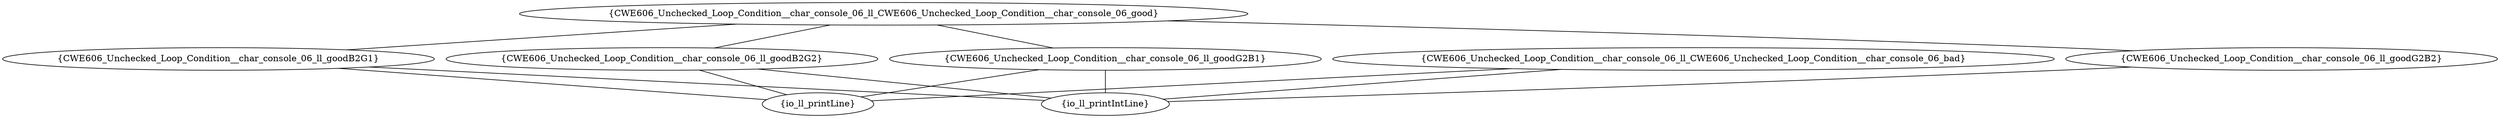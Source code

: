 graph "cg graph" {
CWE606_Unchecked_Loop_Condition__char_console_06_ll_CWE606_Unchecked_Loop_Condition__char_console_06_bad [label="{CWE606_Unchecked_Loop_Condition__char_console_06_ll_CWE606_Unchecked_Loop_Condition__char_console_06_bad}"];
io_ll_printLine [label="{io_ll_printLine}"];
io_ll_printIntLine [label="{io_ll_printIntLine}"];
CWE606_Unchecked_Loop_Condition__char_console_06_ll_CWE606_Unchecked_Loop_Condition__char_console_06_good [label="{CWE606_Unchecked_Loop_Condition__char_console_06_ll_CWE606_Unchecked_Loop_Condition__char_console_06_good}"];
CWE606_Unchecked_Loop_Condition__char_console_06_ll_goodB2G1 [label="{CWE606_Unchecked_Loop_Condition__char_console_06_ll_goodB2G1}"];
CWE606_Unchecked_Loop_Condition__char_console_06_ll_goodB2G2 [label="{CWE606_Unchecked_Loop_Condition__char_console_06_ll_goodB2G2}"];
CWE606_Unchecked_Loop_Condition__char_console_06_ll_goodG2B1 [label="{CWE606_Unchecked_Loop_Condition__char_console_06_ll_goodG2B1}"];
CWE606_Unchecked_Loop_Condition__char_console_06_ll_goodG2B2 [label="{CWE606_Unchecked_Loop_Condition__char_console_06_ll_goodG2B2}"];
CWE606_Unchecked_Loop_Condition__char_console_06_ll_CWE606_Unchecked_Loop_Condition__char_console_06_bad -- io_ll_printLine;
CWE606_Unchecked_Loop_Condition__char_console_06_ll_CWE606_Unchecked_Loop_Condition__char_console_06_bad -- io_ll_printIntLine;
CWE606_Unchecked_Loop_Condition__char_console_06_ll_CWE606_Unchecked_Loop_Condition__char_console_06_good -- CWE606_Unchecked_Loop_Condition__char_console_06_ll_goodB2G1;
CWE606_Unchecked_Loop_Condition__char_console_06_ll_CWE606_Unchecked_Loop_Condition__char_console_06_good -- CWE606_Unchecked_Loop_Condition__char_console_06_ll_goodB2G2;
CWE606_Unchecked_Loop_Condition__char_console_06_ll_CWE606_Unchecked_Loop_Condition__char_console_06_good -- CWE606_Unchecked_Loop_Condition__char_console_06_ll_goodG2B1;
CWE606_Unchecked_Loop_Condition__char_console_06_ll_CWE606_Unchecked_Loop_Condition__char_console_06_good -- CWE606_Unchecked_Loop_Condition__char_console_06_ll_goodG2B2;
CWE606_Unchecked_Loop_Condition__char_console_06_ll_goodG2B1 -- io_ll_printLine;
CWE606_Unchecked_Loop_Condition__char_console_06_ll_goodG2B1 -- io_ll_printIntLine;
CWE606_Unchecked_Loop_Condition__char_console_06_ll_goodB2G2 -- io_ll_printLine;
CWE606_Unchecked_Loop_Condition__char_console_06_ll_goodB2G2 -- io_ll_printIntLine;
CWE606_Unchecked_Loop_Condition__char_console_06_ll_goodG2B2 -- io_ll_printIntLine;
CWE606_Unchecked_Loop_Condition__char_console_06_ll_goodB2G1 -- io_ll_printLine;
CWE606_Unchecked_Loop_Condition__char_console_06_ll_goodB2G1 -- io_ll_printIntLine;
}

